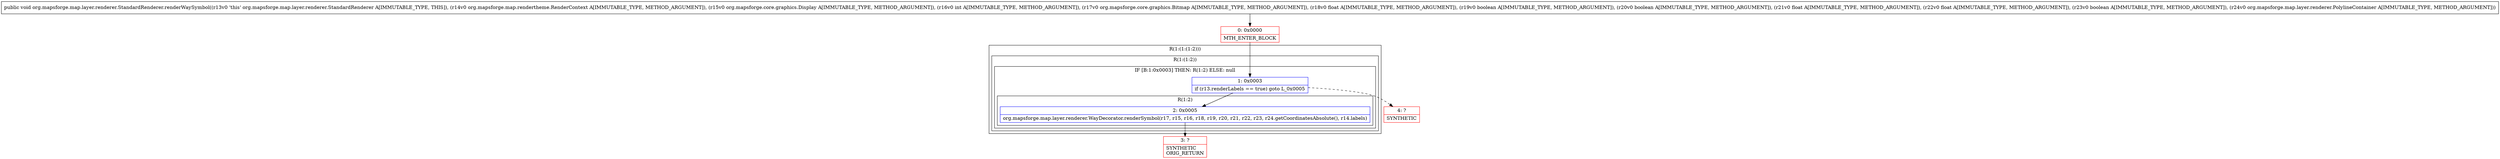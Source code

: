 digraph "CFG fororg.mapsforge.map.layer.renderer.StandardRenderer.renderWaySymbol(Lorg\/mapsforge\/map\/rendertheme\/RenderContext;Lorg\/mapsforge\/core\/graphics\/Display;ILorg\/mapsforge\/core\/graphics\/Bitmap;FZZFFZLorg\/mapsforge\/map\/layer\/renderer\/PolylineContainer;)V" {
subgraph cluster_Region_719392136 {
label = "R(1:(1:(1:2)))";
node [shape=record,color=blue];
subgraph cluster_Region_1096999865 {
label = "R(1:(1:2))";
node [shape=record,color=blue];
subgraph cluster_IfRegion_648142304 {
label = "IF [B:1:0x0003] THEN: R(1:2) ELSE: null";
node [shape=record,color=blue];
Node_1 [shape=record,label="{1\:\ 0x0003|if (r13.renderLabels == true) goto L_0x0005\l}"];
subgraph cluster_Region_1692943083 {
label = "R(1:2)";
node [shape=record,color=blue];
Node_2 [shape=record,label="{2\:\ 0x0005|org.mapsforge.map.layer.renderer.WayDecorator.renderSymbol(r17, r15, r16, r18, r19, r20, r21, r22, r23, r24.getCoordinatesAbsolute(), r14.labels)\l}"];
}
}
}
}
Node_0 [shape=record,color=red,label="{0\:\ 0x0000|MTH_ENTER_BLOCK\l}"];
Node_3 [shape=record,color=red,label="{3\:\ ?|SYNTHETIC\lORIG_RETURN\l}"];
Node_4 [shape=record,color=red,label="{4\:\ ?|SYNTHETIC\l}"];
MethodNode[shape=record,label="{public void org.mapsforge.map.layer.renderer.StandardRenderer.renderWaySymbol((r13v0 'this' org.mapsforge.map.layer.renderer.StandardRenderer A[IMMUTABLE_TYPE, THIS]), (r14v0 org.mapsforge.map.rendertheme.RenderContext A[IMMUTABLE_TYPE, METHOD_ARGUMENT]), (r15v0 org.mapsforge.core.graphics.Display A[IMMUTABLE_TYPE, METHOD_ARGUMENT]), (r16v0 int A[IMMUTABLE_TYPE, METHOD_ARGUMENT]), (r17v0 org.mapsforge.core.graphics.Bitmap A[IMMUTABLE_TYPE, METHOD_ARGUMENT]), (r18v0 float A[IMMUTABLE_TYPE, METHOD_ARGUMENT]), (r19v0 boolean A[IMMUTABLE_TYPE, METHOD_ARGUMENT]), (r20v0 boolean A[IMMUTABLE_TYPE, METHOD_ARGUMENT]), (r21v0 float A[IMMUTABLE_TYPE, METHOD_ARGUMENT]), (r22v0 float A[IMMUTABLE_TYPE, METHOD_ARGUMENT]), (r23v0 boolean A[IMMUTABLE_TYPE, METHOD_ARGUMENT]), (r24v0 org.mapsforge.map.layer.renderer.PolylineContainer A[IMMUTABLE_TYPE, METHOD_ARGUMENT])) }"];
MethodNode -> Node_0;
Node_1 -> Node_2;
Node_1 -> Node_4[style=dashed];
Node_2 -> Node_3;
Node_0 -> Node_1;
}

